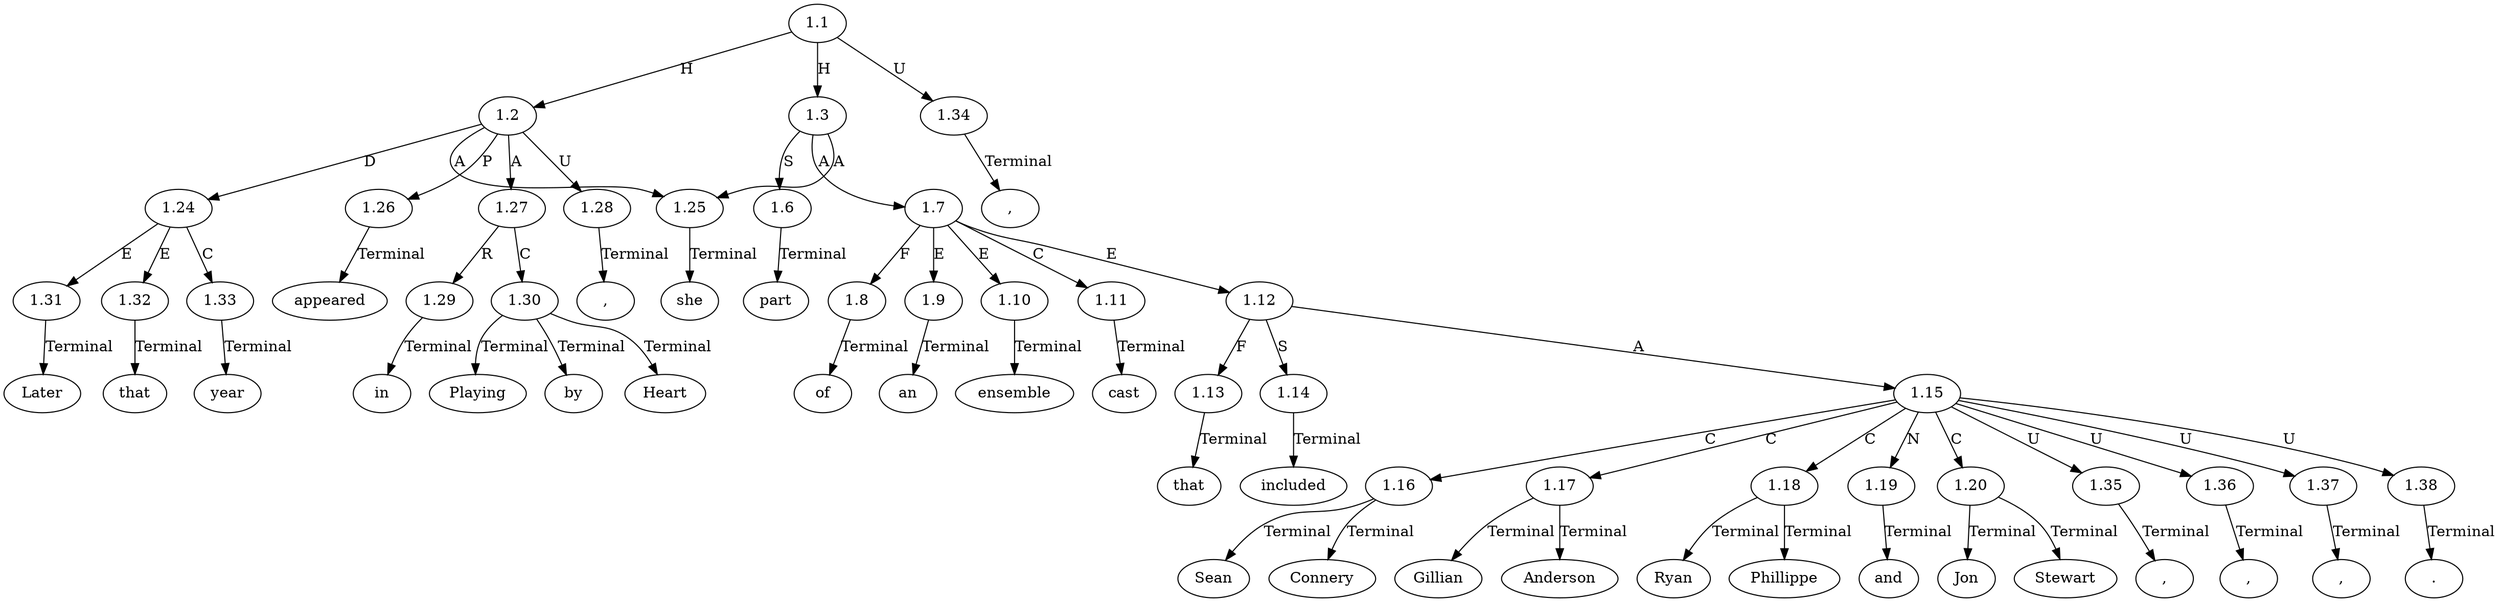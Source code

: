 // Graph
digraph {
	0.1 [label=Later ordering=out]
	0.10 [label=Heart ordering=out]
	0.11 [label="," ordering=out]
	0.12 [label=part ordering=out]
	0.13 [label=of ordering=out]
	0.14 [label=an ordering=out]
	0.15 [label=ensemble ordering=out]
	0.16 [label=cast ordering=out]
	0.17 [label=that ordering=out]
	0.18 [label=included ordering=out]
	0.19 [label=Sean ordering=out]
	0.2 [label=that ordering=out]
	0.20 [label=Connery ordering=out]
	0.21 [label="," ordering=out]
	0.22 [label=Gillian ordering=out]
	0.23 [label=Anderson ordering=out]
	0.24 [label="," ordering=out]
	0.25 [label=Ryan ordering=out]
	0.26 [label=Phillippe ordering=out]
	0.27 [label="," ordering=out]
	0.28 [label=and ordering=out]
	0.29 [label=Jon ordering=out]
	0.3 [label=year ordering=out]
	0.30 [label=Stewart ordering=out]
	0.31 [label="." ordering=out]
	0.4 [label="," ordering=out]
	0.5 [label=she ordering=out]
	0.6 [label=appeared ordering=out]
	0.7 [label=in ordering=out]
	0.8 [label=Playing ordering=out]
	0.9 [label=by ordering=out]
	1.1 [label=1.1 ordering=out]
	1.2 [label=1.2 ordering=out]
	1.3 [label=1.3 ordering=out]
	1.6 [label=1.6 ordering=out]
	1.7 [label=1.7 ordering=out]
	1.8 [label=1.8 ordering=out]
	1.9 [label=1.9 ordering=out]
	1.10 [label=1.10 ordering=out]
	1.11 [label=1.11 ordering=out]
	1.12 [label=1.12 ordering=out]
	1.13 [label=1.13 ordering=out]
	1.14 [label=1.14 ordering=out]
	1.15 [label=1.15 ordering=out]
	1.16 [label=1.16 ordering=out]
	1.17 [label=1.17 ordering=out]
	1.18 [label=1.18 ordering=out]
	1.19 [label=1.19 ordering=out]
	1.20 [label=1.20 ordering=out]
	1.24 [label=1.24 ordering=out]
	1.25 [label=1.25 ordering=out]
	1.26 [label=1.26 ordering=out]
	1.27 [label=1.27 ordering=out]
	1.28 [label=1.28 ordering=out]
	1.29 [label=1.29 ordering=out]
	1.30 [label=1.30 ordering=out]
	1.31 [label=1.31 ordering=out]
	1.32 [label=1.32 ordering=out]
	1.33 [label=1.33 ordering=out]
	1.34 [label=1.34 ordering=out]
	1.35 [label=1.35 ordering=out]
	1.36 [label=1.36 ordering=out]
	1.37 [label=1.37 ordering=out]
	1.38 [label=1.38 ordering=out]
	1.1 -> 1.2 [label=H ordering=out]
	1.1 -> 1.3 [label=H ordering=out]
	1.1 -> 1.34 [label=U ordering=out]
	1.2 -> 1.24 [label=D ordering=out]
	1.2 -> 1.25 [label=A ordering=out]
	1.2 -> 1.26 [label=P ordering=out]
	1.2 -> 1.27 [label=A ordering=out]
	1.2 -> 1.28 [label=U ordering=out]
	1.3 -> 1.6 [label=S ordering=out]
	1.3 -> 1.7 [label=A ordering=out]
	1.3 -> 1.25 [label=A ordering=out]
	1.6 -> 0.12 [label=Terminal ordering=out]
	1.7 -> 1.8 [label=F ordering=out]
	1.7 -> 1.9 [label=E ordering=out]
	1.7 -> 1.10 [label=E ordering=out]
	1.7 -> 1.11 [label=C ordering=out]
	1.7 -> 1.12 [label=E ordering=out]
	1.8 -> 0.13 [label=Terminal ordering=out]
	1.9 -> 0.14 [label=Terminal ordering=out]
	1.10 -> 0.15 [label=Terminal ordering=out]
	1.11 -> 0.16 [label=Terminal ordering=out]
	1.12 -> 1.13 [label=F ordering=out]
	1.12 -> 1.14 [label=S ordering=out]
	1.12 -> 1.15 [label=A ordering=out]
	1.13 -> 0.17 [label=Terminal ordering=out]
	1.14 -> 0.18 [label=Terminal ordering=out]
	1.15 -> 1.16 [label=C ordering=out]
	1.15 -> 1.17 [label=C ordering=out]
	1.15 -> 1.18 [label=C ordering=out]
	1.15 -> 1.19 [label=N ordering=out]
	1.15 -> 1.20 [label=C ordering=out]
	1.15 -> 1.35 [label=U ordering=out]
	1.15 -> 1.36 [label=U ordering=out]
	1.15 -> 1.37 [label=U ordering=out]
	1.15 -> 1.38 [label=U ordering=out]
	1.16 -> 0.19 [label=Terminal ordering=out]
	1.16 -> 0.20 [label=Terminal ordering=out]
	1.17 -> 0.22 [label=Terminal ordering=out]
	1.17 -> 0.23 [label=Terminal ordering=out]
	1.18 -> 0.25 [label=Terminal ordering=out]
	1.18 -> 0.26 [label=Terminal ordering=out]
	1.19 -> 0.28 [label=Terminal ordering=out]
	1.20 -> 0.29 [label=Terminal ordering=out]
	1.20 -> 0.30 [label=Terminal ordering=out]
	1.24 -> 1.31 [label=E ordering=out]
	1.24 -> 1.32 [label=E ordering=out]
	1.24 -> 1.33 [label=C ordering=out]
	1.25 -> 0.5 [label=Terminal ordering=out]
	1.26 -> 0.6 [label=Terminal ordering=out]
	1.27 -> 1.29 [label=R ordering=out]
	1.27 -> 1.30 [label=C ordering=out]
	1.28 -> 0.4 [label=Terminal ordering=out]
	1.29 -> 0.7 [label=Terminal ordering=out]
	1.30 -> 0.8 [label=Terminal ordering=out]
	1.30 -> 0.9 [label=Terminal ordering=out]
	1.30 -> 0.10 [label=Terminal ordering=out]
	1.31 -> 0.1 [label=Terminal ordering=out]
	1.32 -> 0.2 [label=Terminal ordering=out]
	1.33 -> 0.3 [label=Terminal ordering=out]
	1.34 -> 0.11 [label=Terminal ordering=out]
	1.35 -> 0.21 [label=Terminal ordering=out]
	1.36 -> 0.24 [label=Terminal ordering=out]
	1.37 -> 0.27 [label=Terminal ordering=out]
	1.38 -> 0.31 [label=Terminal ordering=out]
}
